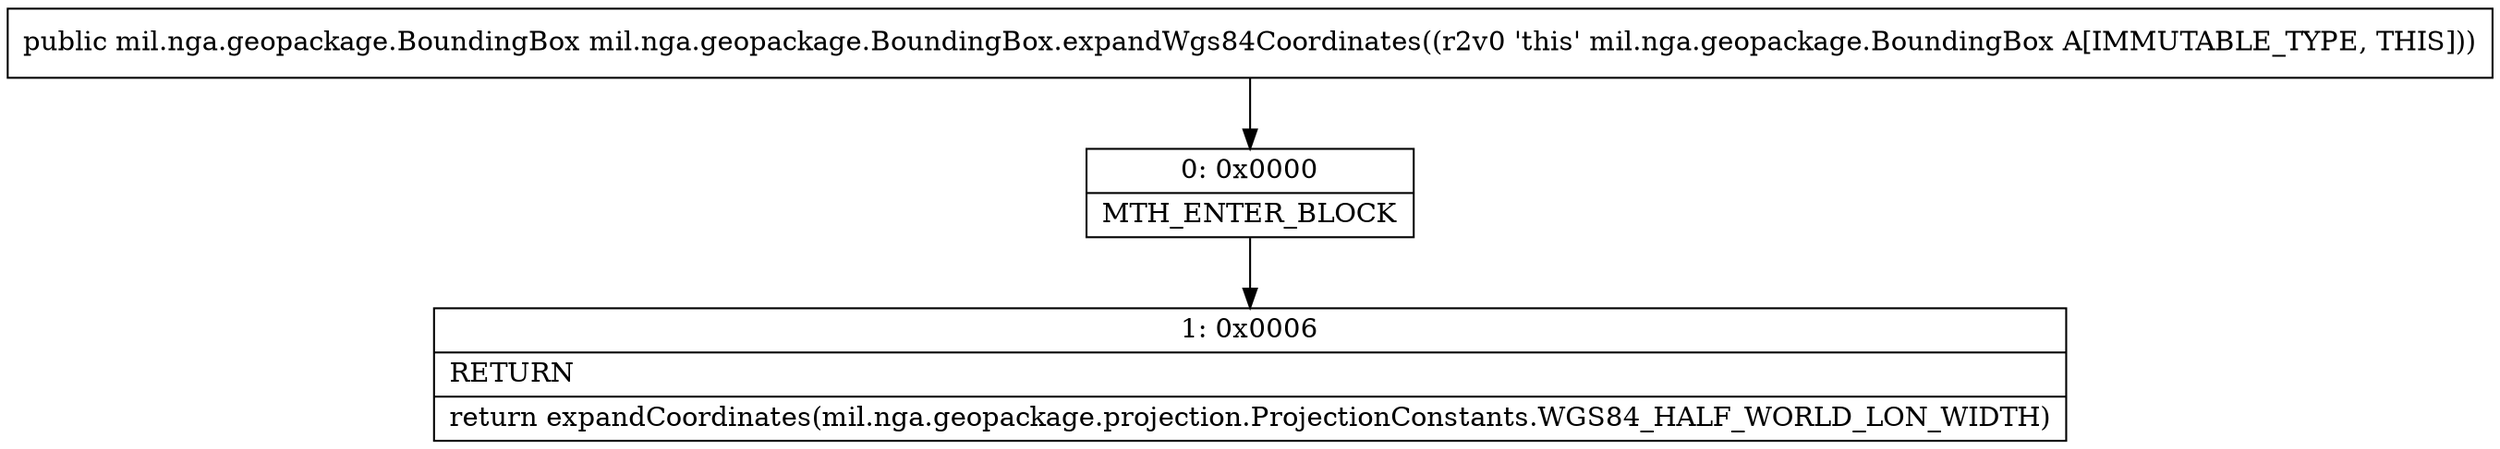 digraph "CFG formil.nga.geopackage.BoundingBox.expandWgs84Coordinates()Lmil\/nga\/geopackage\/BoundingBox;" {
Node_0 [shape=record,label="{0\:\ 0x0000|MTH_ENTER_BLOCK\l}"];
Node_1 [shape=record,label="{1\:\ 0x0006|RETURN\l|return expandCoordinates(mil.nga.geopackage.projection.ProjectionConstants.WGS84_HALF_WORLD_LON_WIDTH)\l}"];
MethodNode[shape=record,label="{public mil.nga.geopackage.BoundingBox mil.nga.geopackage.BoundingBox.expandWgs84Coordinates((r2v0 'this' mil.nga.geopackage.BoundingBox A[IMMUTABLE_TYPE, THIS])) }"];
MethodNode -> Node_0;
Node_0 -> Node_1;
}

